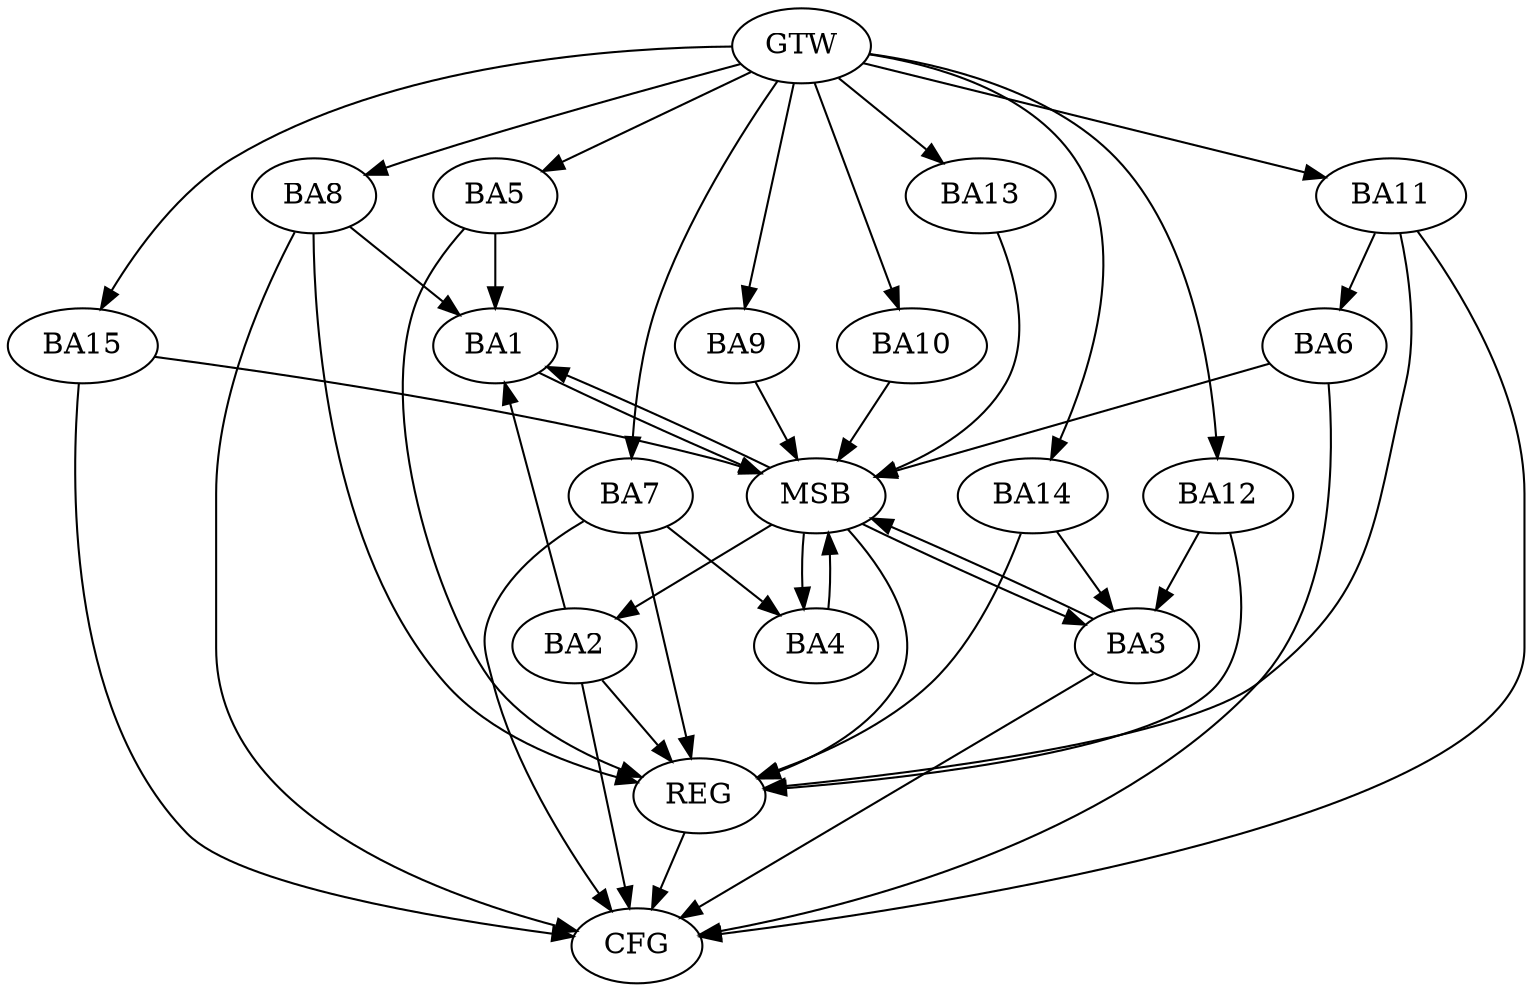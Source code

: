 strict digraph G {
  BA1 [ label="BA1" ];
  BA2 [ label="BA2" ];
  BA3 [ label="BA3" ];
  BA4 [ label="BA4" ];
  BA5 [ label="BA5" ];
  BA6 [ label="BA6" ];
  BA7 [ label="BA7" ];
  BA8 [ label="BA8" ];
  BA9 [ label="BA9" ];
  BA10 [ label="BA10" ];
  BA11 [ label="BA11" ];
  BA12 [ label="BA12" ];
  BA13 [ label="BA13" ];
  BA14 [ label="BA14" ];
  BA15 [ label="BA15" ];
  GTW [ label="GTW" ];
  REG [ label="REG" ];
  MSB [ label="MSB" ];
  CFG [ label="CFG" ];
  BA2 -> BA1;
  BA5 -> BA1;
  BA7 -> BA4;
  BA8 -> BA1;
  BA11 -> BA6;
  BA12 -> BA3;
  BA14 -> BA3;
  GTW -> BA5;
  GTW -> BA7;
  GTW -> BA8;
  GTW -> BA9;
  GTW -> BA10;
  GTW -> BA11;
  GTW -> BA12;
  GTW -> BA13;
  GTW -> BA14;
  GTW -> BA15;
  BA2 -> REG;
  BA5 -> REG;
  BA7 -> REG;
  BA8 -> REG;
  BA11 -> REG;
  BA12 -> REG;
  BA14 -> REG;
  BA1 -> MSB;
  MSB -> BA2;
  MSB -> REG;
  BA3 -> MSB;
  BA4 -> MSB;
  MSB -> BA3;
  BA6 -> MSB;
  BA9 -> MSB;
  BA10 -> MSB;
  MSB -> BA1;
  BA13 -> MSB;
  BA15 -> MSB;
  MSB -> BA4;
  BA8 -> CFG;
  BA6 -> CFG;
  BA3 -> CFG;
  BA15 -> CFG;
  BA11 -> CFG;
  BA2 -> CFG;
  BA7 -> CFG;
  REG -> CFG;
}
